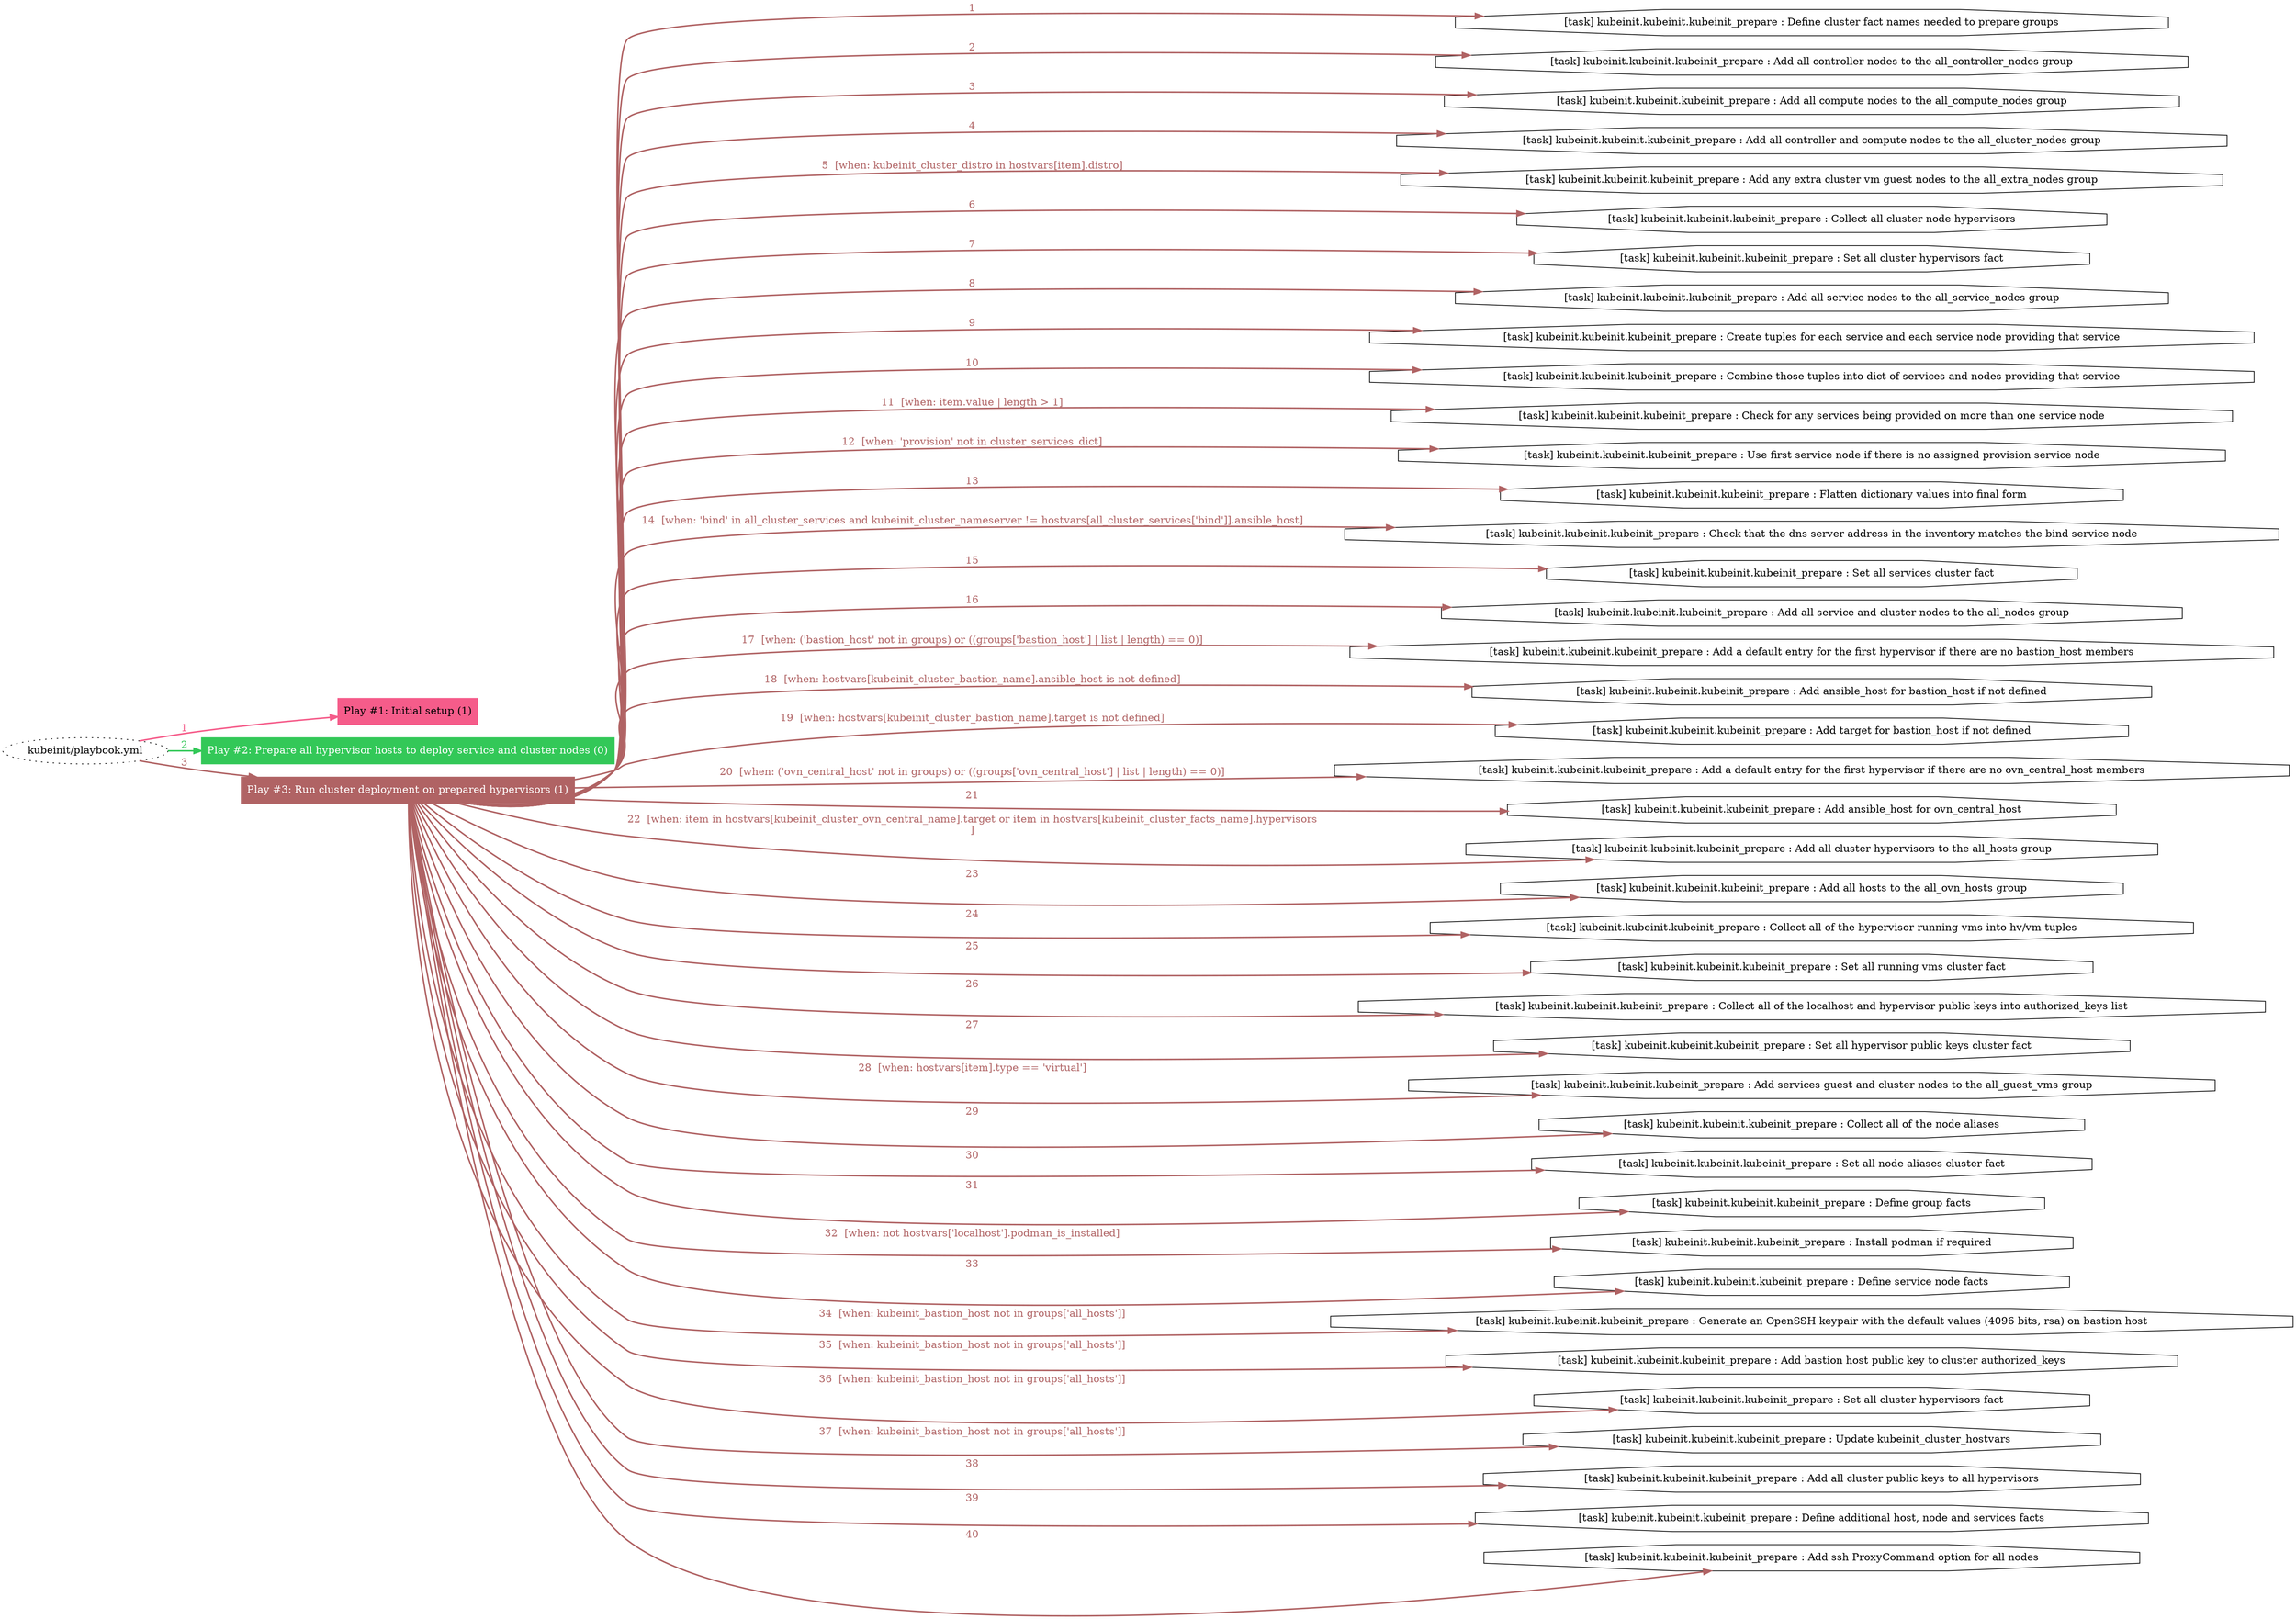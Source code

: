 digraph "kubeinit/playbook.yml "{
	graph [concentrate=true ordering=in rankdir=LR ratio=fill]
	edge [esep=5 sep=10]
	"kubeinit/playbook.yml" [id=root_node style=dotted]
	subgraph "Play #1: Initial setup (1) "{
		"Play #1: Initial setup (1)" [color="#f55c8a" fontcolor="#000000" id="play_b6090d86-0507-488e-a94a-26d89ff3ed82" shape=box style=filled tooltip=localhost]
		"kubeinit/playbook.yml" -> "Play #1: Initial setup (1)" [label=1 color="#f55c8a" fontcolor="#f55c8a" id="edge_542bbbc5-d4d7-4ddf-b843-6e1fc7391d76" style=bold]
	}
	subgraph "Play #2: Prepare all hypervisor hosts to deploy service and cluster nodes (0) "{
		"Play #2: Prepare all hypervisor hosts to deploy service and cluster nodes (0)" [color="#33c858" fontcolor="#ffffff" id="play_db9de307-77d5-4603-9435-881540cc7de7" shape=box style=filled tooltip=""]
		"kubeinit/playbook.yml" -> "Play #2: Prepare all hypervisor hosts to deploy service and cluster nodes (0)" [label=2 color="#33c858" fontcolor="#33c858" id="edge_26582042-7a7b-4906-989f-7ab58ec727b6" style=bold]
	}
	subgraph "Play #3: Run cluster deployment on prepared hypervisors (1) "{
		"Play #3: Run cluster deployment on prepared hypervisors (1)" [color="#b06364" fontcolor="#ffffff" id="play_a61e2c07-4abc-4a99-802a-21a5fd476624" shape=box style=filled tooltip=localhost]
		"kubeinit/playbook.yml" -> "Play #3: Run cluster deployment on prepared hypervisors (1)" [label=3 color="#b06364" fontcolor="#b06364" id="edge_bcd6c46e-668f-4ef0-bb7d-d0e58f806d25" style=bold]
		"task_f53691f6-e518-40b1-bf64-d31f1b8e1dd9" [label="[task] kubeinit.kubeinit.kubeinit_prepare : Define cluster fact names needed to prepare groups" id="task_f53691f6-e518-40b1-bf64-d31f1b8e1dd9" shape=octagon tooltip="[task] kubeinit.kubeinit.kubeinit_prepare : Define cluster fact names needed to prepare groups"]
		"Play #3: Run cluster deployment on prepared hypervisors (1)" -> "task_f53691f6-e518-40b1-bf64-d31f1b8e1dd9" [label=1 color="#b06364" fontcolor="#b06364" id="edge_3acd3231-5d17-4bdc-b378-fcaacea55ecc" style=bold]
		"task_8abc65f6-7d2c-45cf-98c0-40bfa1551406" [label="[task] kubeinit.kubeinit.kubeinit_prepare : Add all controller nodes to the all_controller_nodes group" id="task_8abc65f6-7d2c-45cf-98c0-40bfa1551406" shape=octagon tooltip="[task] kubeinit.kubeinit.kubeinit_prepare : Add all controller nodes to the all_controller_nodes group"]
		"Play #3: Run cluster deployment on prepared hypervisors (1)" -> "task_8abc65f6-7d2c-45cf-98c0-40bfa1551406" [label=2 color="#b06364" fontcolor="#b06364" id="edge_db8ed1f7-e49b-4728-a647-353f8e3d1f1e" style=bold]
		"task_15cd1340-56a9-4527-bf0e-9f4ac1823301" [label="[task] kubeinit.kubeinit.kubeinit_prepare : Add all compute nodes to the all_compute_nodes group" id="task_15cd1340-56a9-4527-bf0e-9f4ac1823301" shape=octagon tooltip="[task] kubeinit.kubeinit.kubeinit_prepare : Add all compute nodes to the all_compute_nodes group"]
		"Play #3: Run cluster deployment on prepared hypervisors (1)" -> "task_15cd1340-56a9-4527-bf0e-9f4ac1823301" [label=3 color="#b06364" fontcolor="#b06364" id="edge_f96ea909-41df-45d1-a0cc-f5322d95f5c0" style=bold]
		"task_dcaf9183-bbaf-46eb-ab1a-ff583f8117fc" [label="[task] kubeinit.kubeinit.kubeinit_prepare : Add all controller and compute nodes to the all_cluster_nodes group" id="task_dcaf9183-bbaf-46eb-ab1a-ff583f8117fc" shape=octagon tooltip="[task] kubeinit.kubeinit.kubeinit_prepare : Add all controller and compute nodes to the all_cluster_nodes group"]
		"Play #3: Run cluster deployment on prepared hypervisors (1)" -> "task_dcaf9183-bbaf-46eb-ab1a-ff583f8117fc" [label=4 color="#b06364" fontcolor="#b06364" id="edge_2f85cf6d-ad83-4449-b313-62b2e02ccc49" style=bold]
		"task_58fa654f-f93b-494b-974d-f63d7e2a8c12" [label="[task] kubeinit.kubeinit.kubeinit_prepare : Add any extra cluster vm guest nodes to the all_extra_nodes group" id="task_58fa654f-f93b-494b-974d-f63d7e2a8c12" shape=octagon tooltip="[task] kubeinit.kubeinit.kubeinit_prepare : Add any extra cluster vm guest nodes to the all_extra_nodes group"]
		"Play #3: Run cluster deployment on prepared hypervisors (1)" -> "task_58fa654f-f93b-494b-974d-f63d7e2a8c12" [label="5  [when: kubeinit_cluster_distro in hostvars[item].distro]" color="#b06364" fontcolor="#b06364" id="edge_773e4f2b-7d37-4833-a3ef-d523c5744699" style=bold]
		"task_2b32e8ed-5d2e-42c3-961c-9135130f3fff" [label="[task] kubeinit.kubeinit.kubeinit_prepare : Collect all cluster node hypervisors" id="task_2b32e8ed-5d2e-42c3-961c-9135130f3fff" shape=octagon tooltip="[task] kubeinit.kubeinit.kubeinit_prepare : Collect all cluster node hypervisors"]
		"Play #3: Run cluster deployment on prepared hypervisors (1)" -> "task_2b32e8ed-5d2e-42c3-961c-9135130f3fff" [label=6 color="#b06364" fontcolor="#b06364" id="edge_2d8b77db-b0f5-4ba0-b2ed-5a241fb74dca" style=bold]
		"task_3b99550c-0b01-4003-8945-1ba9389af66e" [label="[task] kubeinit.kubeinit.kubeinit_prepare : Set all cluster hypervisors fact" id="task_3b99550c-0b01-4003-8945-1ba9389af66e" shape=octagon tooltip="[task] kubeinit.kubeinit.kubeinit_prepare : Set all cluster hypervisors fact"]
		"Play #3: Run cluster deployment on prepared hypervisors (1)" -> "task_3b99550c-0b01-4003-8945-1ba9389af66e" [label=7 color="#b06364" fontcolor="#b06364" id="edge_13613621-af77-4820-bd4f-16ac72db6518" style=bold]
		"task_29733e2a-54f0-41dc-8a71-a3c2d28d7645" [label="[task] kubeinit.kubeinit.kubeinit_prepare : Add all service nodes to the all_service_nodes group" id="task_29733e2a-54f0-41dc-8a71-a3c2d28d7645" shape=octagon tooltip="[task] kubeinit.kubeinit.kubeinit_prepare : Add all service nodes to the all_service_nodes group"]
		"Play #3: Run cluster deployment on prepared hypervisors (1)" -> "task_29733e2a-54f0-41dc-8a71-a3c2d28d7645" [label=8 color="#b06364" fontcolor="#b06364" id="edge_a3a687e5-ee80-451b-acdd-5f8c83f44eeb" style=bold]
		"task_c2e0c5b8-06d7-41d1-a773-c63716820cb2" [label="[task] kubeinit.kubeinit.kubeinit_prepare : Create tuples for each service and each service node providing that service" id="task_c2e0c5b8-06d7-41d1-a773-c63716820cb2" shape=octagon tooltip="[task] kubeinit.kubeinit.kubeinit_prepare : Create tuples for each service and each service node providing that service"]
		"Play #3: Run cluster deployment on prepared hypervisors (1)" -> "task_c2e0c5b8-06d7-41d1-a773-c63716820cb2" [label=9 color="#b06364" fontcolor="#b06364" id="edge_45c9340d-05a7-4226-ba37-816f8a3a6001" style=bold]
		"task_c93048c2-075e-47cb-8ca1-054008e7c87e" [label="[task] kubeinit.kubeinit.kubeinit_prepare : Combine those tuples into dict of services and nodes providing that service" id="task_c93048c2-075e-47cb-8ca1-054008e7c87e" shape=octagon tooltip="[task] kubeinit.kubeinit.kubeinit_prepare : Combine those tuples into dict of services and nodes providing that service"]
		"Play #3: Run cluster deployment on prepared hypervisors (1)" -> "task_c93048c2-075e-47cb-8ca1-054008e7c87e" [label=10 color="#b06364" fontcolor="#b06364" id="edge_732a6e7f-6c94-4e49-809c-b6f490698b4c" style=bold]
		"task_4a2a7514-8c7f-4e5d-a8d8-02c0a42281ba" [label="[task] kubeinit.kubeinit.kubeinit_prepare : Check for any services being provided on more than one service node" id="task_4a2a7514-8c7f-4e5d-a8d8-02c0a42281ba" shape=octagon tooltip="[task] kubeinit.kubeinit.kubeinit_prepare : Check for any services being provided on more than one service node"]
		"Play #3: Run cluster deployment on prepared hypervisors (1)" -> "task_4a2a7514-8c7f-4e5d-a8d8-02c0a42281ba" [label="11  [when: item.value | length > 1]" color="#b06364" fontcolor="#b06364" id="edge_637d3ed5-fc84-4b35-a8e4-5caf7979edb3" style=bold]
		"task_b91653df-71f4-44b3-8885-f7315a3b90ec" [label="[task] kubeinit.kubeinit.kubeinit_prepare : Use first service node if there is no assigned provision service node" id="task_b91653df-71f4-44b3-8885-f7315a3b90ec" shape=octagon tooltip="[task] kubeinit.kubeinit.kubeinit_prepare : Use first service node if there is no assigned provision service node"]
		"Play #3: Run cluster deployment on prepared hypervisors (1)" -> "task_b91653df-71f4-44b3-8885-f7315a3b90ec" [label="12  [when: 'provision' not in cluster_services_dict]" color="#b06364" fontcolor="#b06364" id="edge_644b8579-7982-4bef-93a2-ecdeb490eb2c" style=bold]
		"task_be420f02-fe74-4ddd-9c57-2c574e73be9b" [label="[task] kubeinit.kubeinit.kubeinit_prepare : Flatten dictionary values into final form" id="task_be420f02-fe74-4ddd-9c57-2c574e73be9b" shape=octagon tooltip="[task] kubeinit.kubeinit.kubeinit_prepare : Flatten dictionary values into final form"]
		"Play #3: Run cluster deployment on prepared hypervisors (1)" -> "task_be420f02-fe74-4ddd-9c57-2c574e73be9b" [label=13 color="#b06364" fontcolor="#b06364" id="edge_42882cbd-8768-4db1-83fd-03d2561305b0" style=bold]
		"task_634b86bc-8f3c-450a-814c-0ff34aa2be5f" [label="[task] kubeinit.kubeinit.kubeinit_prepare : Check that the dns server address in the inventory matches the bind service node" id="task_634b86bc-8f3c-450a-814c-0ff34aa2be5f" shape=octagon tooltip="[task] kubeinit.kubeinit.kubeinit_prepare : Check that the dns server address in the inventory matches the bind service node"]
		"Play #3: Run cluster deployment on prepared hypervisors (1)" -> "task_634b86bc-8f3c-450a-814c-0ff34aa2be5f" [label="14  [when: 'bind' in all_cluster_services and kubeinit_cluster_nameserver != hostvars[all_cluster_services['bind']].ansible_host]" color="#b06364" fontcolor="#b06364" id="edge_ae93056f-8cf5-479a-895a-19a383b2f7bc" style=bold]
		"task_dd56199c-5ef8-467f-8a2c-94828e8d0500" [label="[task] kubeinit.kubeinit.kubeinit_prepare : Set all services cluster fact" id="task_dd56199c-5ef8-467f-8a2c-94828e8d0500" shape=octagon tooltip="[task] kubeinit.kubeinit.kubeinit_prepare : Set all services cluster fact"]
		"Play #3: Run cluster deployment on prepared hypervisors (1)" -> "task_dd56199c-5ef8-467f-8a2c-94828e8d0500" [label=15 color="#b06364" fontcolor="#b06364" id="edge_11ac1040-edd6-4ff4-8859-e90057b8d8d4" style=bold]
		"task_d58b1822-9bb7-489c-acbb-c09bde83ffa6" [label="[task] kubeinit.kubeinit.kubeinit_prepare : Add all service and cluster nodes to the all_nodes group" id="task_d58b1822-9bb7-489c-acbb-c09bde83ffa6" shape=octagon tooltip="[task] kubeinit.kubeinit.kubeinit_prepare : Add all service and cluster nodes to the all_nodes group"]
		"Play #3: Run cluster deployment on prepared hypervisors (1)" -> "task_d58b1822-9bb7-489c-acbb-c09bde83ffa6" [label=16 color="#b06364" fontcolor="#b06364" id="edge_8d858c62-3318-4af1-a536-8dd708896e83" style=bold]
		"task_4521363b-051a-4123-9471-daa9d82230f3" [label="[task] kubeinit.kubeinit.kubeinit_prepare : Add a default entry for the first hypervisor if there are no bastion_host members" id="task_4521363b-051a-4123-9471-daa9d82230f3" shape=octagon tooltip="[task] kubeinit.kubeinit.kubeinit_prepare : Add a default entry for the first hypervisor if there are no bastion_host members"]
		"Play #3: Run cluster deployment on prepared hypervisors (1)" -> "task_4521363b-051a-4123-9471-daa9d82230f3" [label="17  [when: ('bastion_host' not in groups) or ((groups['bastion_host'] | list | length) == 0)]" color="#b06364" fontcolor="#b06364" id="edge_a9769fa8-69c5-4d14-9a1b-63958e832b05" style=bold]
		"task_ecd785a7-19c8-4643-98ca-e6bbaf304d4b" [label="[task] kubeinit.kubeinit.kubeinit_prepare : Add ansible_host for bastion_host if not defined" id="task_ecd785a7-19c8-4643-98ca-e6bbaf304d4b" shape=octagon tooltip="[task] kubeinit.kubeinit.kubeinit_prepare : Add ansible_host for bastion_host if not defined"]
		"Play #3: Run cluster deployment on prepared hypervisors (1)" -> "task_ecd785a7-19c8-4643-98ca-e6bbaf304d4b" [label="18  [when: hostvars[kubeinit_cluster_bastion_name].ansible_host is not defined]" color="#b06364" fontcolor="#b06364" id="edge_267666ab-6a1b-485f-a403-8a9b5a91fba1" style=bold]
		"task_b24ea23f-e256-4698-a8f9-425e8cbfe0f8" [label="[task] kubeinit.kubeinit.kubeinit_prepare : Add target for bastion_host if not defined" id="task_b24ea23f-e256-4698-a8f9-425e8cbfe0f8" shape=octagon tooltip="[task] kubeinit.kubeinit.kubeinit_prepare : Add target for bastion_host if not defined"]
		"Play #3: Run cluster deployment on prepared hypervisors (1)" -> "task_b24ea23f-e256-4698-a8f9-425e8cbfe0f8" [label="19  [when: hostvars[kubeinit_cluster_bastion_name].target is not defined]" color="#b06364" fontcolor="#b06364" id="edge_57ce846e-568a-4227-a70b-9492249a2b9e" style=bold]
		"task_5db55a3e-7945-49a6-bdc7-84e6dd47fe55" [label="[task] kubeinit.kubeinit.kubeinit_prepare : Add a default entry for the first hypervisor if there are no ovn_central_host members" id="task_5db55a3e-7945-49a6-bdc7-84e6dd47fe55" shape=octagon tooltip="[task] kubeinit.kubeinit.kubeinit_prepare : Add a default entry for the first hypervisor if there are no ovn_central_host members"]
		"Play #3: Run cluster deployment on prepared hypervisors (1)" -> "task_5db55a3e-7945-49a6-bdc7-84e6dd47fe55" [label="20  [when: ('ovn_central_host' not in groups) or ((groups['ovn_central_host'] | list | length) == 0)]" color="#b06364" fontcolor="#b06364" id="edge_841baf99-eaf4-4417-8e02-439597be04ac" style=bold]
		"task_7230054e-1dcb-4981-9c48-96eb59443fc7" [label="[task] kubeinit.kubeinit.kubeinit_prepare : Add ansible_host for ovn_central_host" id="task_7230054e-1dcb-4981-9c48-96eb59443fc7" shape=octagon tooltip="[task] kubeinit.kubeinit.kubeinit_prepare : Add ansible_host for ovn_central_host"]
		"Play #3: Run cluster deployment on prepared hypervisors (1)" -> "task_7230054e-1dcb-4981-9c48-96eb59443fc7" [label=21 color="#b06364" fontcolor="#b06364" id="edge_9795493c-9c1b-473c-ae4b-862b1503fbf0" style=bold]
		"task_a013912a-dbc3-428a-8267-d3cd88e73b50" [label="[task] kubeinit.kubeinit.kubeinit_prepare : Add all cluster hypervisors to the all_hosts group" id="task_a013912a-dbc3-428a-8267-d3cd88e73b50" shape=octagon tooltip="[task] kubeinit.kubeinit.kubeinit_prepare : Add all cluster hypervisors to the all_hosts group"]
		"Play #3: Run cluster deployment on prepared hypervisors (1)" -> "task_a013912a-dbc3-428a-8267-d3cd88e73b50" [label="22  [when: item in hostvars[kubeinit_cluster_ovn_central_name].target or item in hostvars[kubeinit_cluster_facts_name].hypervisors
]" color="#b06364" fontcolor="#b06364" id="edge_291c2591-0428-441f-9350-25f397882da1" style=bold]
		"task_b3e0f561-9efb-4b95-94b6-da21a5f0990b" [label="[task] kubeinit.kubeinit.kubeinit_prepare : Add all hosts to the all_ovn_hosts group" id="task_b3e0f561-9efb-4b95-94b6-da21a5f0990b" shape=octagon tooltip="[task] kubeinit.kubeinit.kubeinit_prepare : Add all hosts to the all_ovn_hosts group"]
		"Play #3: Run cluster deployment on prepared hypervisors (1)" -> "task_b3e0f561-9efb-4b95-94b6-da21a5f0990b" [label=23 color="#b06364" fontcolor="#b06364" id="edge_c686305b-ed76-451e-bab8-5261c4d98170" style=bold]
		"task_e9c96445-739c-4bce-8299-289a3b125624" [label="[task] kubeinit.kubeinit.kubeinit_prepare : Collect all of the hypervisor running vms into hv/vm tuples" id="task_e9c96445-739c-4bce-8299-289a3b125624" shape=octagon tooltip="[task] kubeinit.kubeinit.kubeinit_prepare : Collect all of the hypervisor running vms into hv/vm tuples"]
		"Play #3: Run cluster deployment on prepared hypervisors (1)" -> "task_e9c96445-739c-4bce-8299-289a3b125624" [label=24 color="#b06364" fontcolor="#b06364" id="edge_e1188a28-bb83-458c-94df-f1735c77e9d0" style=bold]
		"task_24a446f0-c360-4440-9ddb-874d3bee3e6d" [label="[task] kubeinit.kubeinit.kubeinit_prepare : Set all running vms cluster fact" id="task_24a446f0-c360-4440-9ddb-874d3bee3e6d" shape=octagon tooltip="[task] kubeinit.kubeinit.kubeinit_prepare : Set all running vms cluster fact"]
		"Play #3: Run cluster deployment on prepared hypervisors (1)" -> "task_24a446f0-c360-4440-9ddb-874d3bee3e6d" [label=25 color="#b06364" fontcolor="#b06364" id="edge_3c3b4092-895f-4666-858b-4cee3e82ff12" style=bold]
		"task_718f0b8e-a31c-4c00-a6c7-93c4797f294e" [label="[task] kubeinit.kubeinit.kubeinit_prepare : Collect all of the localhost and hypervisor public keys into authorized_keys list" id="task_718f0b8e-a31c-4c00-a6c7-93c4797f294e" shape=octagon tooltip="[task] kubeinit.kubeinit.kubeinit_prepare : Collect all of the localhost and hypervisor public keys into authorized_keys list"]
		"Play #3: Run cluster deployment on prepared hypervisors (1)" -> "task_718f0b8e-a31c-4c00-a6c7-93c4797f294e" [label=26 color="#b06364" fontcolor="#b06364" id="edge_645cee8f-16a2-4f6f-b8e9-59ec22983f9f" style=bold]
		"task_32584048-14b8-4981-aa5d-5a5693eafbf4" [label="[task] kubeinit.kubeinit.kubeinit_prepare : Set all hypervisor public keys cluster fact" id="task_32584048-14b8-4981-aa5d-5a5693eafbf4" shape=octagon tooltip="[task] kubeinit.kubeinit.kubeinit_prepare : Set all hypervisor public keys cluster fact"]
		"Play #3: Run cluster deployment on prepared hypervisors (1)" -> "task_32584048-14b8-4981-aa5d-5a5693eafbf4" [label=27 color="#b06364" fontcolor="#b06364" id="edge_e62e02b1-4311-4a65-bcf6-63b80d5446b3" style=bold]
		"task_c1af1b90-48f2-4669-839b-966d8ecd0b29" [label="[task] kubeinit.kubeinit.kubeinit_prepare : Add services guest and cluster nodes to the all_guest_vms group" id="task_c1af1b90-48f2-4669-839b-966d8ecd0b29" shape=octagon tooltip="[task] kubeinit.kubeinit.kubeinit_prepare : Add services guest and cluster nodes to the all_guest_vms group"]
		"Play #3: Run cluster deployment on prepared hypervisors (1)" -> "task_c1af1b90-48f2-4669-839b-966d8ecd0b29" [label="28  [when: hostvars[item].type == 'virtual']" color="#b06364" fontcolor="#b06364" id="edge_e9c50955-e541-44f4-b514-a051f1778866" style=bold]
		"task_ba9127ca-8148-4555-8c7e-c08ae2b2447f" [label="[task] kubeinit.kubeinit.kubeinit_prepare : Collect all of the node aliases" id="task_ba9127ca-8148-4555-8c7e-c08ae2b2447f" shape=octagon tooltip="[task] kubeinit.kubeinit.kubeinit_prepare : Collect all of the node aliases"]
		"Play #3: Run cluster deployment on prepared hypervisors (1)" -> "task_ba9127ca-8148-4555-8c7e-c08ae2b2447f" [label=29 color="#b06364" fontcolor="#b06364" id="edge_116f61c9-f249-4bab-b872-1ca8ad056525" style=bold]
		"task_dd1a764f-c620-40a1-8785-f1c71c3c77df" [label="[task] kubeinit.kubeinit.kubeinit_prepare : Set all node aliases cluster fact" id="task_dd1a764f-c620-40a1-8785-f1c71c3c77df" shape=octagon tooltip="[task] kubeinit.kubeinit.kubeinit_prepare : Set all node aliases cluster fact"]
		"Play #3: Run cluster deployment on prepared hypervisors (1)" -> "task_dd1a764f-c620-40a1-8785-f1c71c3c77df" [label=30 color="#b06364" fontcolor="#b06364" id="edge_1abfa6c0-2604-4486-b352-74795680ee19" style=bold]
		"task_384c205e-4136-461f-8a05-fee4cc76b8ee" [label="[task] kubeinit.kubeinit.kubeinit_prepare : Define group facts" id="task_384c205e-4136-461f-8a05-fee4cc76b8ee" shape=octagon tooltip="[task] kubeinit.kubeinit.kubeinit_prepare : Define group facts"]
		"Play #3: Run cluster deployment on prepared hypervisors (1)" -> "task_384c205e-4136-461f-8a05-fee4cc76b8ee" [label=31 color="#b06364" fontcolor="#b06364" id="edge_bc66934b-d99a-4a85-9ac4-694cb12f6537" style=bold]
		"task_4156527c-4195-4be5-8e1a-1137117e67c2" [label="[task] kubeinit.kubeinit.kubeinit_prepare : Install podman if required" id="task_4156527c-4195-4be5-8e1a-1137117e67c2" shape=octagon tooltip="[task] kubeinit.kubeinit.kubeinit_prepare : Install podman if required"]
		"Play #3: Run cluster deployment on prepared hypervisors (1)" -> "task_4156527c-4195-4be5-8e1a-1137117e67c2" [label="32  [when: not hostvars['localhost'].podman_is_installed]" color="#b06364" fontcolor="#b06364" id="edge_2344f11a-ee3f-4a15-8f85-31555a8b088b" style=bold]
		"task_6b5ab31f-3958-4414-84f2-adb3a8e3d367" [label="[task] kubeinit.kubeinit.kubeinit_prepare : Define service node facts" id="task_6b5ab31f-3958-4414-84f2-adb3a8e3d367" shape=octagon tooltip="[task] kubeinit.kubeinit.kubeinit_prepare : Define service node facts"]
		"Play #3: Run cluster deployment on prepared hypervisors (1)" -> "task_6b5ab31f-3958-4414-84f2-adb3a8e3d367" [label=33 color="#b06364" fontcolor="#b06364" id="edge_ca97e3be-44e0-48c3-9221-719da5f900ae" style=bold]
		"task_9274296f-f7ed-4af7-8f30-f5b21bba9f20" [label="[task] kubeinit.kubeinit.kubeinit_prepare : Generate an OpenSSH keypair with the default values (4096 bits, rsa) on bastion host" id="task_9274296f-f7ed-4af7-8f30-f5b21bba9f20" shape=octagon tooltip="[task] kubeinit.kubeinit.kubeinit_prepare : Generate an OpenSSH keypair with the default values (4096 bits, rsa) on bastion host"]
		"Play #3: Run cluster deployment on prepared hypervisors (1)" -> "task_9274296f-f7ed-4af7-8f30-f5b21bba9f20" [label="34  [when: kubeinit_bastion_host not in groups['all_hosts']]" color="#b06364" fontcolor="#b06364" id="edge_3af377c0-9898-44c8-b339-7116e1262267" style=bold]
		"task_51a4ef2a-665d-408e-9739-870a2281108f" [label="[task] kubeinit.kubeinit.kubeinit_prepare : Add bastion host public key to cluster authorized_keys" id="task_51a4ef2a-665d-408e-9739-870a2281108f" shape=octagon tooltip="[task] kubeinit.kubeinit.kubeinit_prepare : Add bastion host public key to cluster authorized_keys"]
		"Play #3: Run cluster deployment on prepared hypervisors (1)" -> "task_51a4ef2a-665d-408e-9739-870a2281108f" [label="35  [when: kubeinit_bastion_host not in groups['all_hosts']]" color="#b06364" fontcolor="#b06364" id="edge_d82b3de5-2605-4184-acb2-e1f37fed46d1" style=bold]
		"task_ba438b29-1595-4536-bf1c-f25f7904c7b7" [label="[task] kubeinit.kubeinit.kubeinit_prepare : Set all cluster hypervisors fact" id="task_ba438b29-1595-4536-bf1c-f25f7904c7b7" shape=octagon tooltip="[task] kubeinit.kubeinit.kubeinit_prepare : Set all cluster hypervisors fact"]
		"Play #3: Run cluster deployment on prepared hypervisors (1)" -> "task_ba438b29-1595-4536-bf1c-f25f7904c7b7" [label="36  [when: kubeinit_bastion_host not in groups['all_hosts']]" color="#b06364" fontcolor="#b06364" id="edge_38d85cb9-5091-440d-bb0c-20fe2d8dd42d" style=bold]
		"task_19fd9735-f103-4400-a709-912e4a8bc71c" [label="[task] kubeinit.kubeinit.kubeinit_prepare : Update kubeinit_cluster_hostvars" id="task_19fd9735-f103-4400-a709-912e4a8bc71c" shape=octagon tooltip="[task] kubeinit.kubeinit.kubeinit_prepare : Update kubeinit_cluster_hostvars"]
		"Play #3: Run cluster deployment on prepared hypervisors (1)" -> "task_19fd9735-f103-4400-a709-912e4a8bc71c" [label="37  [when: kubeinit_bastion_host not in groups['all_hosts']]" color="#b06364" fontcolor="#b06364" id="edge_cbc5428e-42e3-402c-a98e-f1629dd4d9d1" style=bold]
		"task_7e9a5935-9b2f-4355-877f-74e45d7e53bd" [label="[task] kubeinit.kubeinit.kubeinit_prepare : Add all cluster public keys to all hypervisors" id="task_7e9a5935-9b2f-4355-877f-74e45d7e53bd" shape=octagon tooltip="[task] kubeinit.kubeinit.kubeinit_prepare : Add all cluster public keys to all hypervisors"]
		"Play #3: Run cluster deployment on prepared hypervisors (1)" -> "task_7e9a5935-9b2f-4355-877f-74e45d7e53bd" [label=38 color="#b06364" fontcolor="#b06364" id="edge_3e2b482a-85ea-4dd2-9a67-93c29d57e1e0" style=bold]
		"task_1754a48e-1d00-4906-8e66-d9246255c3da" [label="[task] kubeinit.kubeinit.kubeinit_prepare : Define additional host, node and services facts" id="task_1754a48e-1d00-4906-8e66-d9246255c3da" shape=octagon tooltip="[task] kubeinit.kubeinit.kubeinit_prepare : Define additional host, node and services facts"]
		"Play #3: Run cluster deployment on prepared hypervisors (1)" -> "task_1754a48e-1d00-4906-8e66-d9246255c3da" [label=39 color="#b06364" fontcolor="#b06364" id="edge_f00ae85a-2f4f-484b-8b9f-ea2fc805c120" style=bold]
		"task_5eeacf94-b969-47a8-9e22-5f3f88d5ea82" [label="[task] kubeinit.kubeinit.kubeinit_prepare : Add ssh ProxyCommand option for all nodes" id="task_5eeacf94-b969-47a8-9e22-5f3f88d5ea82" shape=octagon tooltip="[task] kubeinit.kubeinit.kubeinit_prepare : Add ssh ProxyCommand option for all nodes"]
		"Play #3: Run cluster deployment on prepared hypervisors (1)" -> "task_5eeacf94-b969-47a8-9e22-5f3f88d5ea82" [label=40 color="#b06364" fontcolor="#b06364" id="edge_4c11f150-1ad7-4cc0-9654-025928159087" style=bold]
	}
}
